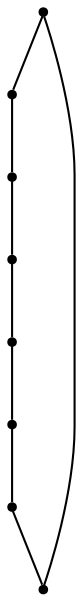 graph {
  node [shape=point,comment="{\"directed\":false,\"doi\":\"10.1007/978-3-662-45803-7_11\",\"figure\":\"2 (3)\"}"]

  v0 [pos="946.8701230385974,2556.9651872063946"]
  v1 [pos="869.9396730117699,2469.0440332457083"]
  v2 [pos="946.8701230385973,2622.874692158341"]
  v3 [pos="760.1105073125324,2469.0440332457083"]
  v4 [pos="869.9396730117699,2710.7955916726305"]
  v5 [pos="683.1800572857048,2556.964932759997"]
  v6 [pos="760.1105073125324,2710.79559167263"]
  v7 [pos="683.1800572857048,2622.874437711943"]

  v0 -- v1 [id="-1",pos="946.8701230385974,2556.9651872063946 869.9396730117699,2469.0440332457083 869.9396730117699,2469.0440332457083 869.9396730117699,2469.0440332457083"]
  v7 -- v6 [id="-2",pos="683.1800572857048,2622.874437711943 760.1105073125324,2710.79559167263 760.1105073125324,2710.79559167263 760.1105073125324,2710.79559167263"]
  v5 -- v7 [id="-3",pos="683.1800572857048,2556.964932759997 683.1800572857048,2622.874437711943 683.1800572857048,2622.874437711943 683.1800572857048,2622.874437711943"]
  v6 -- v4 [id="-4",pos="760.1105073125324,2710.79559167263 869.9396730117699,2710.7955916726305 869.9396730117699,2710.7955916726305 869.9396730117699,2710.7955916726305"]
  v3 -- v5 [id="-5",pos="760.1105073125324,2469.0440332457083 683.1800572857048,2556.964932759997 683.1800572857048,2556.964932759997 683.1800572857048,2556.964932759997"]
  v4 -- v2 [id="-6",pos="869.9396730117699,2710.7955916726305 946.8701230385973,2622.874692158341 946.8701230385973,2622.874692158341 946.8701230385973,2622.874692158341"]
  v1 -- v3 [id="-7",pos="869.9396730117699,2469.0440332457083 760.1105073125324,2469.0440332457083 760.1105073125324,2469.0440332457083 760.1105073125324,2469.0440332457083"]
  v2 -- v0 [id="-8",pos="946.8701230385973,2622.874692158341 946.8701230385974,2556.9651872063946 946.8701230385974,2556.9651872063946 946.8701230385974,2556.9651872063946"]
}